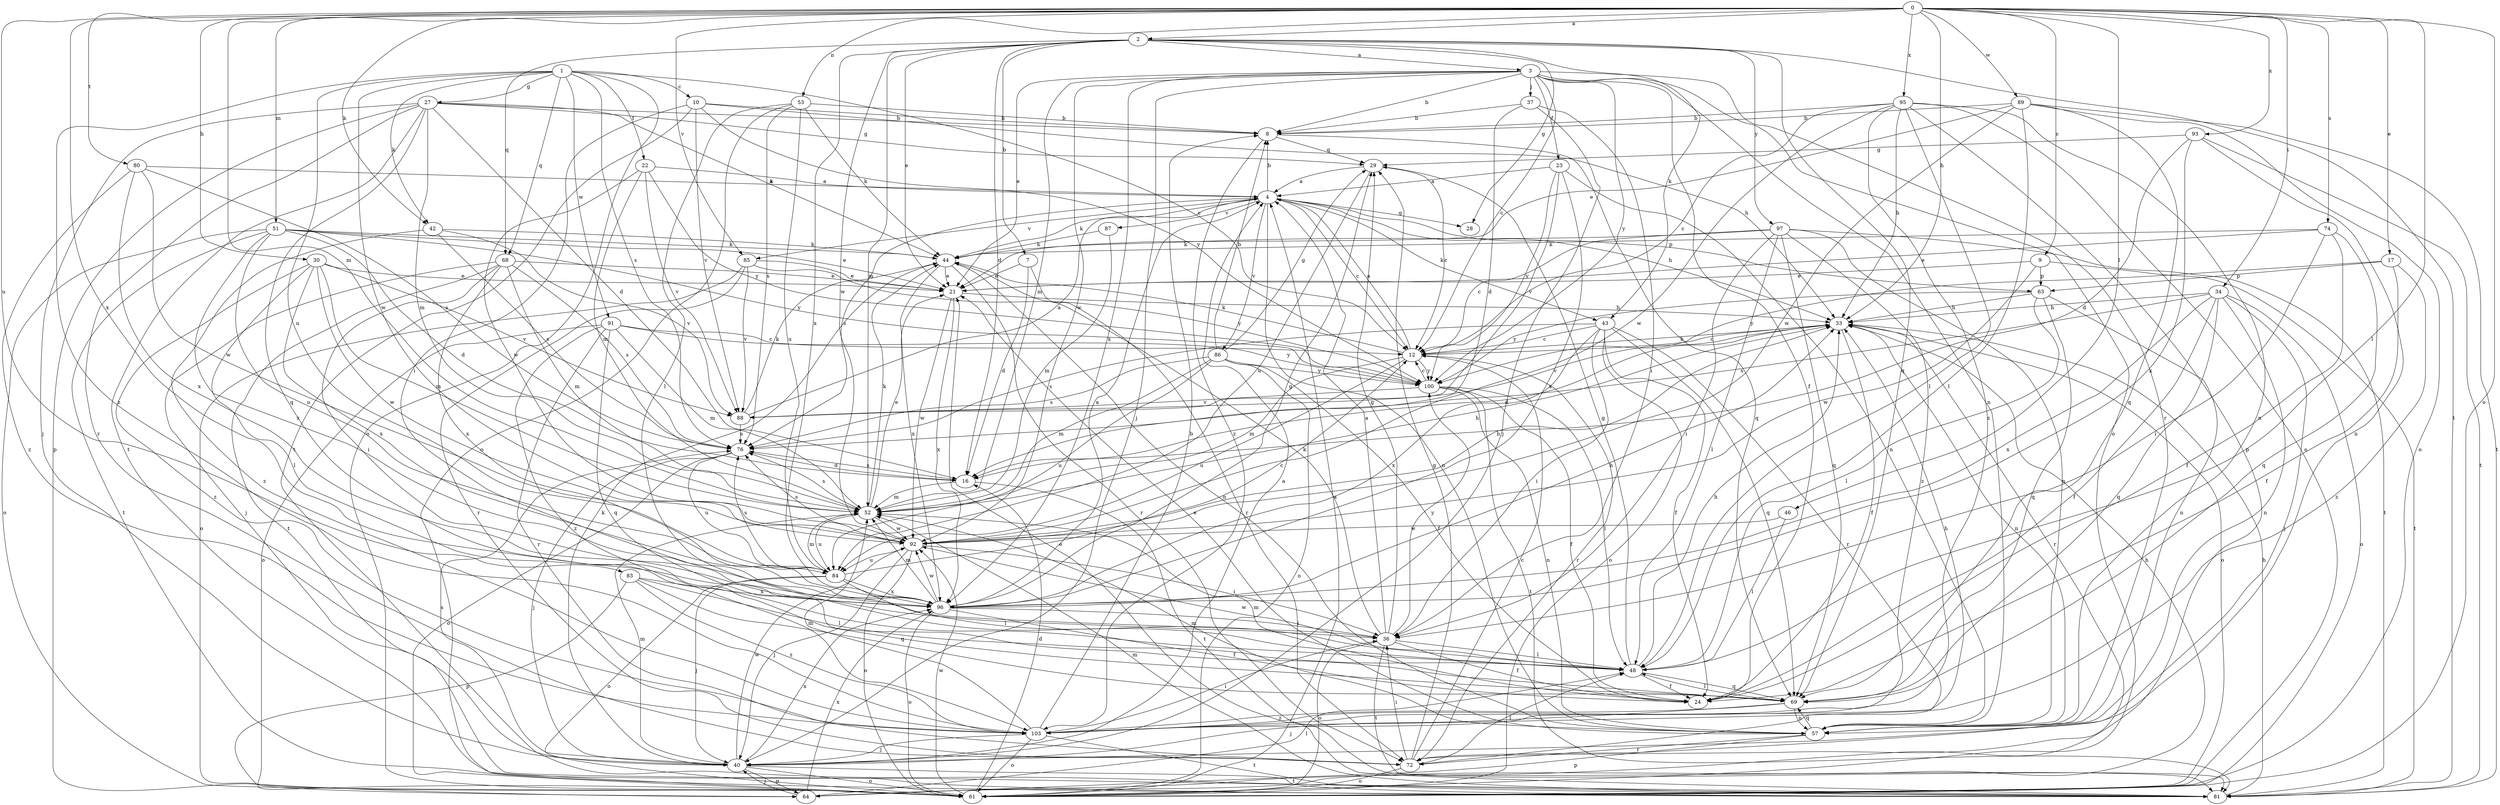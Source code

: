 strict digraph  {
0;
1;
2;
3;
4;
7;
8;
9;
10;
12;
16;
17;
21;
22;
23;
24;
27;
28;
29;
30;
33;
34;
36;
37;
40;
42;
43;
44;
46;
48;
51;
52;
53;
57;
61;
63;
64;
68;
69;
72;
74;
76;
80;
81;
83;
84;
85;
86;
87;
88;
89;
91;
92;
93;
95;
96;
97;
100;
103;
0 -> 2  [label=a];
0 -> 9  [label=c];
0 -> 17  [label=e];
0 -> 30  [label=h];
0 -> 33  [label=h];
0 -> 34  [label=i];
0 -> 42  [label=k];
0 -> 46  [label=l];
0 -> 48  [label=l];
0 -> 51  [label=m];
0 -> 52  [label=m];
0 -> 53  [label=n];
0 -> 61  [label=o];
0 -> 74  [label=s];
0 -> 80  [label=t];
0 -> 83  [label=u];
0 -> 85  [label=v];
0 -> 89  [label=w];
0 -> 93  [label=x];
0 -> 95  [label=x];
0 -> 96  [label=x];
1 -> 10  [label=c];
1 -> 12  [label=c];
1 -> 22  [label=f];
1 -> 27  [label=g];
1 -> 42  [label=k];
1 -> 61  [label=o];
1 -> 68  [label=q];
1 -> 76  [label=s];
1 -> 84  [label=u];
1 -> 91  [label=w];
1 -> 92  [label=w];
1 -> 103  [label=z];
2 -> 3  [label=a];
2 -> 7  [label=b];
2 -> 16  [label=d];
2 -> 21  [label=e];
2 -> 28  [label=g];
2 -> 43  [label=k];
2 -> 52  [label=m];
2 -> 68  [label=q];
2 -> 69  [label=q];
2 -> 81  [label=t];
2 -> 92  [label=w];
2 -> 96  [label=x];
2 -> 97  [label=y];
3 -> 8  [label=b];
3 -> 12  [label=c];
3 -> 21  [label=e];
3 -> 23  [label=f];
3 -> 24  [label=f];
3 -> 37  [label=j];
3 -> 40  [label=j];
3 -> 52  [label=m];
3 -> 57  [label=n];
3 -> 61  [label=o];
3 -> 72  [label=r];
3 -> 92  [label=w];
3 -> 96  [label=x];
3 -> 100  [label=y];
4 -> 8  [label=b];
4 -> 12  [label=c];
4 -> 28  [label=g];
4 -> 33  [label=h];
4 -> 43  [label=k];
4 -> 44  [label=k];
4 -> 57  [label=n];
4 -> 63  [label=p];
4 -> 76  [label=s];
4 -> 85  [label=v];
4 -> 86  [label=v];
4 -> 87  [label=v];
7 -> 16  [label=d];
7 -> 21  [label=e];
7 -> 72  [label=r];
8 -> 29  [label=g];
8 -> 69  [label=q];
8 -> 103  [label=z];
9 -> 21  [label=e];
9 -> 63  [label=p];
9 -> 81  [label=t];
9 -> 92  [label=w];
10 -> 8  [label=b];
10 -> 33  [label=h];
10 -> 36  [label=i];
10 -> 81  [label=t];
10 -> 88  [label=v];
10 -> 100  [label=y];
12 -> 4  [label=a];
12 -> 33  [label=h];
12 -> 44  [label=k];
12 -> 52  [label=m];
12 -> 72  [label=r];
12 -> 84  [label=u];
12 -> 100  [label=y];
16 -> 52  [label=m];
16 -> 76  [label=s];
16 -> 81  [label=t];
17 -> 24  [label=f];
17 -> 63  [label=p];
17 -> 100  [label=y];
17 -> 103  [label=z];
21 -> 33  [label=h];
21 -> 92  [label=w];
21 -> 96  [label=x];
22 -> 4  [label=a];
22 -> 52  [label=m];
22 -> 88  [label=v];
22 -> 92  [label=w];
22 -> 100  [label=y];
23 -> 4  [label=a];
23 -> 57  [label=n];
23 -> 88  [label=v];
23 -> 96  [label=x];
23 -> 100  [label=y];
24 -> 52  [label=m];
27 -> 8  [label=b];
27 -> 16  [label=d];
27 -> 29  [label=g];
27 -> 40  [label=j];
27 -> 44  [label=k];
27 -> 52  [label=m];
27 -> 64  [label=p];
27 -> 69  [label=q];
27 -> 72  [label=r];
27 -> 81  [label=t];
29 -> 4  [label=a];
29 -> 12  [label=c];
29 -> 84  [label=u];
30 -> 21  [label=e];
30 -> 48  [label=l];
30 -> 52  [label=m];
30 -> 88  [label=v];
30 -> 92  [label=w];
30 -> 96  [label=x];
30 -> 103  [label=z];
33 -> 12  [label=c];
33 -> 16  [label=d];
33 -> 24  [label=f];
33 -> 57  [label=n];
33 -> 61  [label=o];
33 -> 72  [label=r];
33 -> 88  [label=v];
34 -> 24  [label=f];
34 -> 33  [label=h];
34 -> 40  [label=j];
34 -> 57  [label=n];
34 -> 61  [label=o];
34 -> 69  [label=q];
34 -> 76  [label=s];
34 -> 96  [label=x];
36 -> 4  [label=a];
36 -> 24  [label=f];
36 -> 29  [label=g];
36 -> 44  [label=k];
36 -> 48  [label=l];
36 -> 61  [label=o];
36 -> 81  [label=t];
36 -> 100  [label=y];
37 -> 8  [label=b];
37 -> 16  [label=d];
37 -> 36  [label=i];
37 -> 40  [label=j];
40 -> 4  [label=a];
40 -> 44  [label=k];
40 -> 52  [label=m];
40 -> 61  [label=o];
40 -> 64  [label=p];
40 -> 76  [label=s];
40 -> 81  [label=t];
40 -> 92  [label=w];
40 -> 96  [label=x];
42 -> 44  [label=k];
42 -> 76  [label=s];
42 -> 88  [label=v];
42 -> 103  [label=z];
43 -> 12  [label=c];
43 -> 24  [label=f];
43 -> 36  [label=i];
43 -> 61  [label=o];
43 -> 69  [label=q];
43 -> 72  [label=r];
43 -> 76  [label=s];
43 -> 96  [label=x];
44 -> 21  [label=e];
44 -> 57  [label=n];
44 -> 72  [label=r];
44 -> 96  [label=x];
46 -> 48  [label=l];
46 -> 92  [label=w];
48 -> 24  [label=f];
48 -> 29  [label=g];
48 -> 33  [label=h];
48 -> 69  [label=q];
48 -> 92  [label=w];
51 -> 16  [label=d];
51 -> 21  [label=e];
51 -> 44  [label=k];
51 -> 61  [label=o];
51 -> 81  [label=t];
51 -> 84  [label=u];
51 -> 96  [label=x];
51 -> 100  [label=y];
52 -> 21  [label=e];
52 -> 33  [label=h];
52 -> 44  [label=k];
52 -> 76  [label=s];
52 -> 84  [label=u];
52 -> 92  [label=w];
53 -> 8  [label=b];
53 -> 44  [label=k];
53 -> 48  [label=l];
53 -> 61  [label=o];
53 -> 76  [label=s];
53 -> 84  [label=u];
57 -> 21  [label=e];
57 -> 52  [label=m];
57 -> 64  [label=p];
57 -> 69  [label=q];
57 -> 72  [label=r];
61 -> 4  [label=a];
61 -> 16  [label=d];
61 -> 92  [label=w];
63 -> 33  [label=h];
63 -> 48  [label=l];
63 -> 57  [label=n];
63 -> 69  [label=q];
63 -> 100  [label=y];
64 -> 33  [label=h];
64 -> 40  [label=j];
64 -> 48  [label=l];
64 -> 96  [label=x];
68 -> 21  [label=e];
68 -> 36  [label=i];
68 -> 40  [label=j];
68 -> 52  [label=m];
68 -> 76  [label=s];
68 -> 81  [label=t];
68 -> 96  [label=x];
69 -> 40  [label=j];
69 -> 48  [label=l];
69 -> 57  [label=n];
69 -> 103  [label=z];
72 -> 12  [label=c];
72 -> 29  [label=g];
72 -> 36  [label=i];
72 -> 48  [label=l];
72 -> 61  [label=o];
74 -> 21  [label=e];
74 -> 24  [label=f];
74 -> 36  [label=i];
74 -> 44  [label=k];
74 -> 69  [label=q];
76 -> 16  [label=d];
76 -> 40  [label=j];
76 -> 61  [label=o];
76 -> 84  [label=u];
80 -> 4  [label=a];
80 -> 76  [label=s];
80 -> 92  [label=w];
80 -> 96  [label=x];
80 -> 103  [label=z];
81 -> 21  [label=e];
81 -> 33  [label=h];
81 -> 52  [label=m];
83 -> 48  [label=l];
83 -> 64  [label=p];
83 -> 69  [label=q];
83 -> 96  [label=x];
83 -> 103  [label=z];
84 -> 12  [label=c];
84 -> 40  [label=j];
84 -> 48  [label=l];
84 -> 52  [label=m];
84 -> 61  [label=o];
84 -> 76  [label=s];
84 -> 96  [label=x];
85 -> 21  [label=e];
85 -> 61  [label=o];
85 -> 72  [label=r];
85 -> 88  [label=v];
85 -> 100  [label=y];
86 -> 8  [label=b];
86 -> 24  [label=f];
86 -> 29  [label=g];
86 -> 52  [label=m];
86 -> 61  [label=o];
86 -> 76  [label=s];
86 -> 84  [label=u];
86 -> 100  [label=y];
87 -> 44  [label=k];
87 -> 52  [label=m];
88 -> 4  [label=a];
88 -> 44  [label=k];
88 -> 76  [label=s];
89 -> 8  [label=b];
89 -> 21  [label=e];
89 -> 48  [label=l];
89 -> 61  [label=o];
89 -> 69  [label=q];
89 -> 81  [label=t];
89 -> 92  [label=w];
91 -> 12  [label=c];
91 -> 52  [label=m];
91 -> 61  [label=o];
91 -> 69  [label=q];
91 -> 72  [label=r];
91 -> 100  [label=y];
91 -> 103  [label=z];
92 -> 33  [label=h];
92 -> 36  [label=i];
92 -> 40  [label=j];
92 -> 61  [label=o];
92 -> 76  [label=s];
92 -> 84  [label=u];
93 -> 16  [label=d];
93 -> 29  [label=g];
93 -> 57  [label=n];
93 -> 81  [label=t];
93 -> 96  [label=x];
95 -> 8  [label=b];
95 -> 12  [label=c];
95 -> 33  [label=h];
95 -> 48  [label=l];
95 -> 57  [label=n];
95 -> 61  [label=o];
95 -> 64  [label=p];
95 -> 92  [label=w];
95 -> 103  [label=z];
96 -> 4  [label=a];
96 -> 24  [label=f];
96 -> 29  [label=g];
96 -> 33  [label=h];
96 -> 36  [label=i];
96 -> 52  [label=m];
96 -> 61  [label=o];
96 -> 92  [label=w];
97 -> 12  [label=c];
97 -> 36  [label=i];
97 -> 44  [label=k];
97 -> 48  [label=l];
97 -> 57  [label=n];
97 -> 69  [label=q];
97 -> 81  [label=t];
97 -> 103  [label=z];
100 -> 12  [label=c];
100 -> 24  [label=f];
100 -> 48  [label=l];
100 -> 57  [label=n];
100 -> 81  [label=t];
100 -> 88  [label=v];
103 -> 8  [label=b];
103 -> 33  [label=h];
103 -> 36  [label=i];
103 -> 40  [label=j];
103 -> 52  [label=m];
103 -> 61  [label=o];
103 -> 81  [label=t];
}
